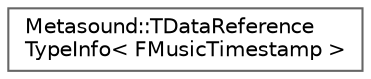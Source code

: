 digraph "Graphical Class Hierarchy"
{
 // INTERACTIVE_SVG=YES
 // LATEX_PDF_SIZE
  bgcolor="transparent";
  edge [fontname=Helvetica,fontsize=10,labelfontname=Helvetica,labelfontsize=10];
  node [fontname=Helvetica,fontsize=10,shape=box,height=0.2,width=0.4];
  rankdir="LR";
  Node0 [id="Node000000",label="Metasound::TDataReference\lTypeInfo\< FMusicTimestamp \>",height=0.2,width=0.4,color="grey40", fillcolor="white", style="filled",URL="$d6/dc2/struct_1_1Metasound_1_1TDataReferenceTypeInfo_3_01FMusicTimestamp_01_4.html",tooltip=" "];
}
